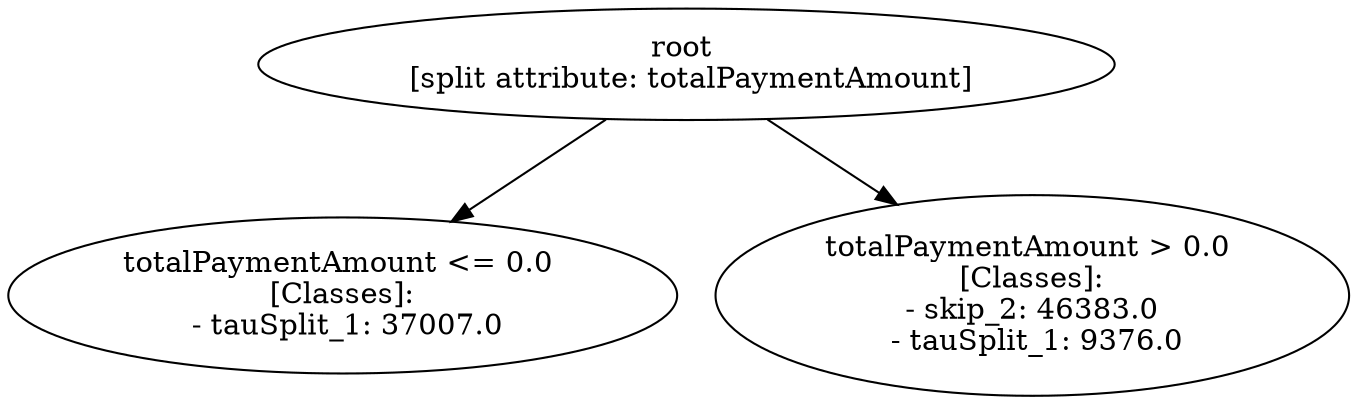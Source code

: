// Road_Traffic_Fine_Management_Process-p_2-1
digraph "Road_Traffic_Fine_Management_Process-p_2-1" {
	"1ed1861a-9ccc-47ea-b603-c226032d511d" [label="root 
 [split attribute: totalPaymentAmount]"]
	"19aa7f3b-eeee-4d2e-91a7-bb24300e9c70" [label="totalPaymentAmount <= 0.0 
 [Classes]: 
 - tauSplit_1: 37007.0"]
	"1ed1861a-9ccc-47ea-b603-c226032d511d" -> "19aa7f3b-eeee-4d2e-91a7-bb24300e9c70"
	"83d42256-40dd-4de0-bdcd-13d174a52aa9" [label="totalPaymentAmount > 0.0 
 [Classes]: 
 - skip_2: 46383.0 
 - tauSplit_1: 9376.0"]
	"1ed1861a-9ccc-47ea-b603-c226032d511d" -> "83d42256-40dd-4de0-bdcd-13d174a52aa9"
}

